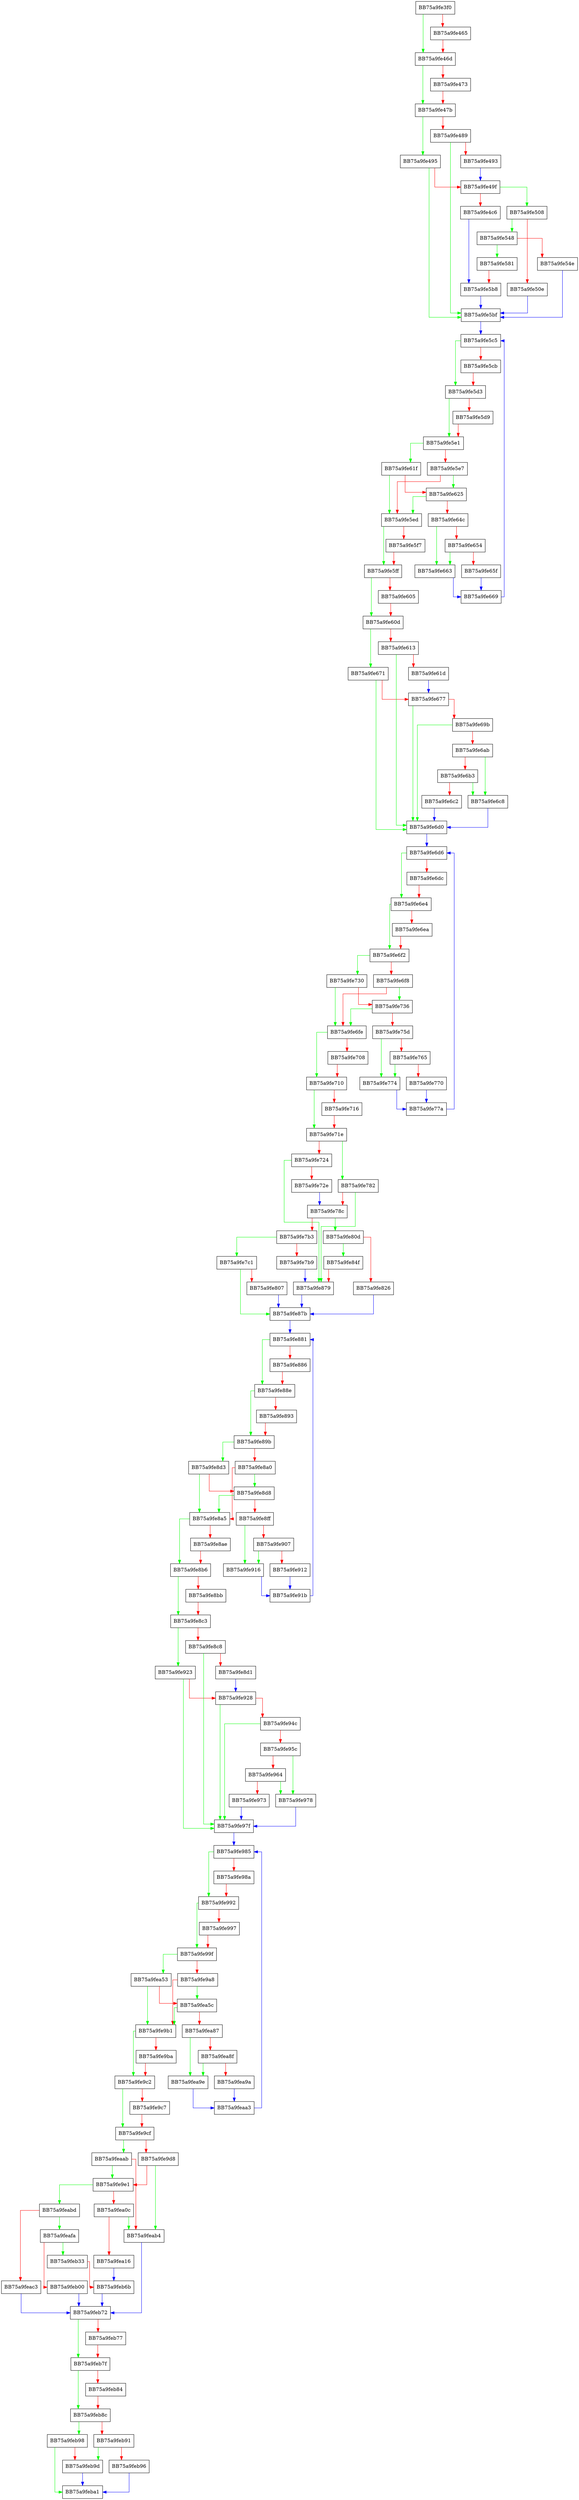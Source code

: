 digraph do_get_date {
  node [shape="box"];
  graph [splines=ortho];
  BB75a9fe3f0 -> BB75a9fe46d [color="green"];
  BB75a9fe3f0 -> BB75a9fe465 [color="red"];
  BB75a9fe465 -> BB75a9fe46d [color="red"];
  BB75a9fe46d -> BB75a9fe47b [color="green"];
  BB75a9fe46d -> BB75a9fe473 [color="red"];
  BB75a9fe473 -> BB75a9fe47b [color="red"];
  BB75a9fe47b -> BB75a9fe495 [color="green"];
  BB75a9fe47b -> BB75a9fe489 [color="red"];
  BB75a9fe489 -> BB75a9fe5bf [color="green"];
  BB75a9fe489 -> BB75a9fe493 [color="red"];
  BB75a9fe493 -> BB75a9fe49f [color="blue"];
  BB75a9fe495 -> BB75a9fe5bf [color="green"];
  BB75a9fe495 -> BB75a9fe49f [color="red"];
  BB75a9fe49f -> BB75a9fe508 [color="green"];
  BB75a9fe49f -> BB75a9fe4c6 [color="red"];
  BB75a9fe4c6 -> BB75a9fe5b8 [color="blue"];
  BB75a9fe508 -> BB75a9fe548 [color="green"];
  BB75a9fe508 -> BB75a9fe50e [color="red"];
  BB75a9fe50e -> BB75a9fe5bf [color="blue"];
  BB75a9fe548 -> BB75a9fe581 [color="green"];
  BB75a9fe548 -> BB75a9fe54e [color="red"];
  BB75a9fe54e -> BB75a9fe5bf [color="blue"];
  BB75a9fe581 -> BB75a9fe5b8 [color="red"];
  BB75a9fe5b8 -> BB75a9fe5bf [color="blue"];
  BB75a9fe5bf -> BB75a9fe5c5 [color="blue"];
  BB75a9fe5c5 -> BB75a9fe5d3 [color="green"];
  BB75a9fe5c5 -> BB75a9fe5cb [color="red"];
  BB75a9fe5cb -> BB75a9fe5d3 [color="red"];
  BB75a9fe5d3 -> BB75a9fe5e1 [color="green"];
  BB75a9fe5d3 -> BB75a9fe5d9 [color="red"];
  BB75a9fe5d9 -> BB75a9fe5e1 [color="red"];
  BB75a9fe5e1 -> BB75a9fe61f [color="green"];
  BB75a9fe5e1 -> BB75a9fe5e7 [color="red"];
  BB75a9fe5e7 -> BB75a9fe625 [color="green"];
  BB75a9fe5e7 -> BB75a9fe5ed [color="red"];
  BB75a9fe5ed -> BB75a9fe5ff [color="green"];
  BB75a9fe5ed -> BB75a9fe5f7 [color="red"];
  BB75a9fe5f7 -> BB75a9fe5ff [color="red"];
  BB75a9fe5ff -> BB75a9fe60d [color="green"];
  BB75a9fe5ff -> BB75a9fe605 [color="red"];
  BB75a9fe605 -> BB75a9fe60d [color="red"];
  BB75a9fe60d -> BB75a9fe671 [color="green"];
  BB75a9fe60d -> BB75a9fe613 [color="red"];
  BB75a9fe613 -> BB75a9fe6d0 [color="green"];
  BB75a9fe613 -> BB75a9fe61d [color="red"];
  BB75a9fe61d -> BB75a9fe677 [color="blue"];
  BB75a9fe61f -> BB75a9fe5ed [color="green"];
  BB75a9fe61f -> BB75a9fe625 [color="red"];
  BB75a9fe625 -> BB75a9fe5ed [color="green"];
  BB75a9fe625 -> BB75a9fe64c [color="red"];
  BB75a9fe64c -> BB75a9fe663 [color="green"];
  BB75a9fe64c -> BB75a9fe654 [color="red"];
  BB75a9fe654 -> BB75a9fe663 [color="green"];
  BB75a9fe654 -> BB75a9fe65f [color="red"];
  BB75a9fe65f -> BB75a9fe669 [color="blue"];
  BB75a9fe663 -> BB75a9fe669 [color="blue"];
  BB75a9fe669 -> BB75a9fe5c5 [color="blue"];
  BB75a9fe671 -> BB75a9fe6d0 [color="green"];
  BB75a9fe671 -> BB75a9fe677 [color="red"];
  BB75a9fe677 -> BB75a9fe6d0 [color="green"];
  BB75a9fe677 -> BB75a9fe69b [color="red"];
  BB75a9fe69b -> BB75a9fe6d0 [color="green"];
  BB75a9fe69b -> BB75a9fe6ab [color="red"];
  BB75a9fe6ab -> BB75a9fe6c8 [color="green"];
  BB75a9fe6ab -> BB75a9fe6b3 [color="red"];
  BB75a9fe6b3 -> BB75a9fe6c8 [color="green"];
  BB75a9fe6b3 -> BB75a9fe6c2 [color="red"];
  BB75a9fe6c2 -> BB75a9fe6d0 [color="blue"];
  BB75a9fe6c8 -> BB75a9fe6d0 [color="blue"];
  BB75a9fe6d0 -> BB75a9fe6d6 [color="blue"];
  BB75a9fe6d6 -> BB75a9fe6e4 [color="green"];
  BB75a9fe6d6 -> BB75a9fe6dc [color="red"];
  BB75a9fe6dc -> BB75a9fe6e4 [color="red"];
  BB75a9fe6e4 -> BB75a9fe6f2 [color="green"];
  BB75a9fe6e4 -> BB75a9fe6ea [color="red"];
  BB75a9fe6ea -> BB75a9fe6f2 [color="red"];
  BB75a9fe6f2 -> BB75a9fe730 [color="green"];
  BB75a9fe6f2 -> BB75a9fe6f8 [color="red"];
  BB75a9fe6f8 -> BB75a9fe736 [color="green"];
  BB75a9fe6f8 -> BB75a9fe6fe [color="red"];
  BB75a9fe6fe -> BB75a9fe710 [color="green"];
  BB75a9fe6fe -> BB75a9fe708 [color="red"];
  BB75a9fe708 -> BB75a9fe710 [color="red"];
  BB75a9fe710 -> BB75a9fe71e [color="green"];
  BB75a9fe710 -> BB75a9fe716 [color="red"];
  BB75a9fe716 -> BB75a9fe71e [color="red"];
  BB75a9fe71e -> BB75a9fe782 [color="green"];
  BB75a9fe71e -> BB75a9fe724 [color="red"];
  BB75a9fe724 -> BB75a9fe879 [color="green"];
  BB75a9fe724 -> BB75a9fe72e [color="red"];
  BB75a9fe72e -> BB75a9fe78c [color="blue"];
  BB75a9fe730 -> BB75a9fe6fe [color="green"];
  BB75a9fe730 -> BB75a9fe736 [color="red"];
  BB75a9fe736 -> BB75a9fe6fe [color="green"];
  BB75a9fe736 -> BB75a9fe75d [color="red"];
  BB75a9fe75d -> BB75a9fe774 [color="green"];
  BB75a9fe75d -> BB75a9fe765 [color="red"];
  BB75a9fe765 -> BB75a9fe774 [color="green"];
  BB75a9fe765 -> BB75a9fe770 [color="red"];
  BB75a9fe770 -> BB75a9fe77a [color="blue"];
  BB75a9fe774 -> BB75a9fe77a [color="blue"];
  BB75a9fe77a -> BB75a9fe6d6 [color="blue"];
  BB75a9fe782 -> BB75a9fe879 [color="green"];
  BB75a9fe782 -> BB75a9fe78c [color="red"];
  BB75a9fe78c -> BB75a9fe80d [color="green"];
  BB75a9fe78c -> BB75a9fe7b3 [color="red"];
  BB75a9fe7b3 -> BB75a9fe7c1 [color="green"];
  BB75a9fe7b3 -> BB75a9fe7b9 [color="red"];
  BB75a9fe7b9 -> BB75a9fe879 [color="blue"];
  BB75a9fe7c1 -> BB75a9fe87b [color="green"];
  BB75a9fe7c1 -> BB75a9fe807 [color="red"];
  BB75a9fe807 -> BB75a9fe87b [color="blue"];
  BB75a9fe80d -> BB75a9fe84f [color="green"];
  BB75a9fe80d -> BB75a9fe826 [color="red"];
  BB75a9fe826 -> BB75a9fe87b [color="blue"];
  BB75a9fe84f -> BB75a9fe879 [color="red"];
  BB75a9fe879 -> BB75a9fe87b [color="blue"];
  BB75a9fe87b -> BB75a9fe881 [color="blue"];
  BB75a9fe881 -> BB75a9fe88e [color="green"];
  BB75a9fe881 -> BB75a9fe886 [color="red"];
  BB75a9fe886 -> BB75a9fe88e [color="red"];
  BB75a9fe88e -> BB75a9fe89b [color="green"];
  BB75a9fe88e -> BB75a9fe893 [color="red"];
  BB75a9fe893 -> BB75a9fe89b [color="red"];
  BB75a9fe89b -> BB75a9fe8d3 [color="green"];
  BB75a9fe89b -> BB75a9fe8a0 [color="red"];
  BB75a9fe8a0 -> BB75a9fe8d8 [color="green"];
  BB75a9fe8a0 -> BB75a9fe8a5 [color="red"];
  BB75a9fe8a5 -> BB75a9fe8b6 [color="green"];
  BB75a9fe8a5 -> BB75a9fe8ae [color="red"];
  BB75a9fe8ae -> BB75a9fe8b6 [color="red"];
  BB75a9fe8b6 -> BB75a9fe8c3 [color="green"];
  BB75a9fe8b6 -> BB75a9fe8bb [color="red"];
  BB75a9fe8bb -> BB75a9fe8c3 [color="red"];
  BB75a9fe8c3 -> BB75a9fe923 [color="green"];
  BB75a9fe8c3 -> BB75a9fe8c8 [color="red"];
  BB75a9fe8c8 -> BB75a9fe97f [color="green"];
  BB75a9fe8c8 -> BB75a9fe8d1 [color="red"];
  BB75a9fe8d1 -> BB75a9fe928 [color="blue"];
  BB75a9fe8d3 -> BB75a9fe8a5 [color="green"];
  BB75a9fe8d3 -> BB75a9fe8d8 [color="red"];
  BB75a9fe8d8 -> BB75a9fe8a5 [color="green"];
  BB75a9fe8d8 -> BB75a9fe8ff [color="red"];
  BB75a9fe8ff -> BB75a9fe916 [color="green"];
  BB75a9fe8ff -> BB75a9fe907 [color="red"];
  BB75a9fe907 -> BB75a9fe916 [color="green"];
  BB75a9fe907 -> BB75a9fe912 [color="red"];
  BB75a9fe912 -> BB75a9fe91b [color="blue"];
  BB75a9fe916 -> BB75a9fe91b [color="blue"];
  BB75a9fe91b -> BB75a9fe881 [color="blue"];
  BB75a9fe923 -> BB75a9fe97f [color="green"];
  BB75a9fe923 -> BB75a9fe928 [color="red"];
  BB75a9fe928 -> BB75a9fe97f [color="green"];
  BB75a9fe928 -> BB75a9fe94c [color="red"];
  BB75a9fe94c -> BB75a9fe97f [color="green"];
  BB75a9fe94c -> BB75a9fe95c [color="red"];
  BB75a9fe95c -> BB75a9fe978 [color="green"];
  BB75a9fe95c -> BB75a9fe964 [color="red"];
  BB75a9fe964 -> BB75a9fe978 [color="green"];
  BB75a9fe964 -> BB75a9fe973 [color="red"];
  BB75a9fe973 -> BB75a9fe97f [color="blue"];
  BB75a9fe978 -> BB75a9fe97f [color="blue"];
  BB75a9fe97f -> BB75a9fe985 [color="blue"];
  BB75a9fe985 -> BB75a9fe992 [color="green"];
  BB75a9fe985 -> BB75a9fe98a [color="red"];
  BB75a9fe98a -> BB75a9fe992 [color="red"];
  BB75a9fe992 -> BB75a9fe99f [color="green"];
  BB75a9fe992 -> BB75a9fe997 [color="red"];
  BB75a9fe997 -> BB75a9fe99f [color="red"];
  BB75a9fe99f -> BB75a9fea53 [color="green"];
  BB75a9fe99f -> BB75a9fe9a8 [color="red"];
  BB75a9fe9a8 -> BB75a9fea5c [color="green"];
  BB75a9fe9a8 -> BB75a9fe9b1 [color="red"];
  BB75a9fe9b1 -> BB75a9fe9c2 [color="green"];
  BB75a9fe9b1 -> BB75a9fe9ba [color="red"];
  BB75a9fe9ba -> BB75a9fe9c2 [color="red"];
  BB75a9fe9c2 -> BB75a9fe9cf [color="green"];
  BB75a9fe9c2 -> BB75a9fe9c7 [color="red"];
  BB75a9fe9c7 -> BB75a9fe9cf [color="red"];
  BB75a9fe9cf -> BB75a9feaab [color="green"];
  BB75a9fe9cf -> BB75a9fe9d8 [color="red"];
  BB75a9fe9d8 -> BB75a9feab4 [color="green"];
  BB75a9fe9d8 -> BB75a9fe9e1 [color="red"];
  BB75a9fe9e1 -> BB75a9feabd [color="green"];
  BB75a9fe9e1 -> BB75a9fea0c [color="red"];
  BB75a9fea0c -> BB75a9feab4 [color="green"];
  BB75a9fea0c -> BB75a9fea16 [color="red"];
  BB75a9fea16 -> BB75a9feb6b [color="blue"];
  BB75a9fea53 -> BB75a9fe9b1 [color="green"];
  BB75a9fea53 -> BB75a9fea5c [color="red"];
  BB75a9fea5c -> BB75a9fe9b1 [color="green"];
  BB75a9fea5c -> BB75a9fea87 [color="red"];
  BB75a9fea87 -> BB75a9fea9e [color="green"];
  BB75a9fea87 -> BB75a9fea8f [color="red"];
  BB75a9fea8f -> BB75a9fea9e [color="green"];
  BB75a9fea8f -> BB75a9fea9a [color="red"];
  BB75a9fea9a -> BB75a9feaa3 [color="blue"];
  BB75a9fea9e -> BB75a9feaa3 [color="blue"];
  BB75a9feaa3 -> BB75a9fe985 [color="blue"];
  BB75a9feaab -> BB75a9fe9e1 [color="green"];
  BB75a9feaab -> BB75a9feab4 [color="red"];
  BB75a9feab4 -> BB75a9feb72 [color="blue"];
  BB75a9feabd -> BB75a9feafa [color="green"];
  BB75a9feabd -> BB75a9feac3 [color="red"];
  BB75a9feac3 -> BB75a9feb72 [color="blue"];
  BB75a9feafa -> BB75a9feb33 [color="green"];
  BB75a9feafa -> BB75a9feb00 [color="red"];
  BB75a9feb00 -> BB75a9feb72 [color="blue"];
  BB75a9feb33 -> BB75a9feb6b [color="red"];
  BB75a9feb6b -> BB75a9feb72 [color="blue"];
  BB75a9feb72 -> BB75a9feb7f [color="green"];
  BB75a9feb72 -> BB75a9feb77 [color="red"];
  BB75a9feb77 -> BB75a9feb7f [color="red"];
  BB75a9feb7f -> BB75a9feb8c [color="green"];
  BB75a9feb7f -> BB75a9feb84 [color="red"];
  BB75a9feb84 -> BB75a9feb8c [color="red"];
  BB75a9feb8c -> BB75a9feb98 [color="green"];
  BB75a9feb8c -> BB75a9feb91 [color="red"];
  BB75a9feb91 -> BB75a9feb9d [color="green"];
  BB75a9feb91 -> BB75a9feb96 [color="red"];
  BB75a9feb96 -> BB75a9feba1 [color="blue"];
  BB75a9feb98 -> BB75a9feba1 [color="green"];
  BB75a9feb98 -> BB75a9feb9d [color="red"];
  BB75a9feb9d -> BB75a9feba1 [color="blue"];
}